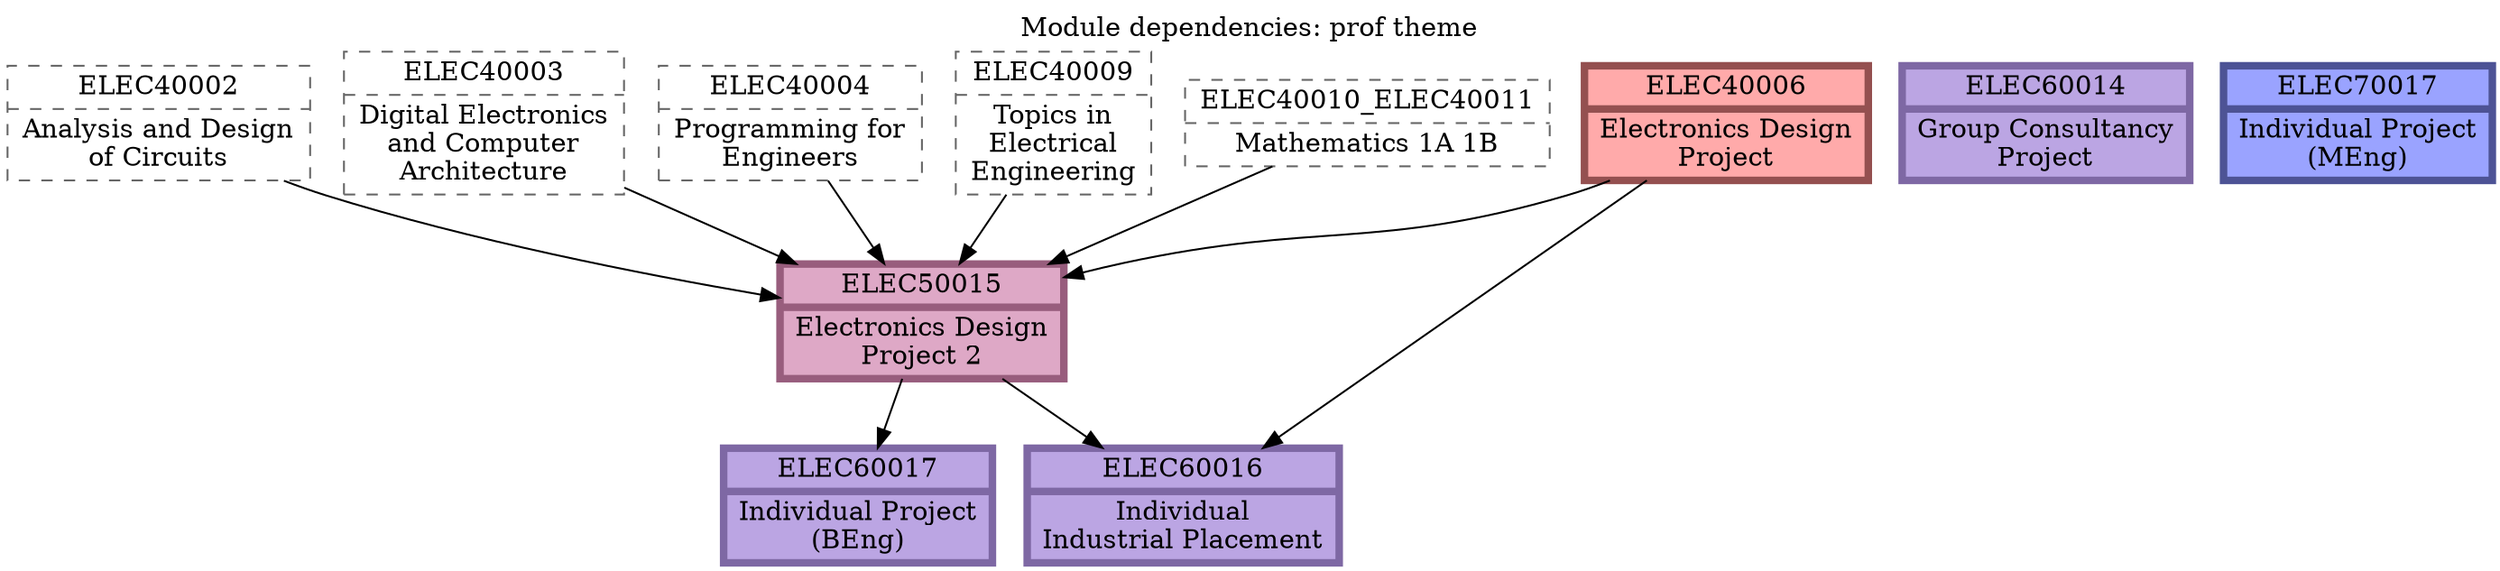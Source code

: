 // This is an auto-generated file. Don't edit this file; edit `modules.yml` instead.

digraph G {
  graph[root="root"];
  node[shape="record", style="filled"];

  node[color="#945050", fillcolor="#ffaaaa", penwidth=4, style="filled"];

  ELEC40006 [label="{ELEC40006 | Electronics Design\nProject}"];


  node[penwidth=1];


  node[color="#666666", fillcolor="#dddddd", style="dashed"];

  ELEC40002 [label="{ELEC40002 | Analysis and Design\nof Circuits}"];

  ELEC40003 [label="{ELEC40003 | Digital Electronics\nand Computer\nArchitecture}"];

  ELEC40004 [label="{ELEC40004 | Programming for\nEngineers}"];

  ELEC40009 [label="{ELEC40009 | Topics in\nElectrical\nEngineering}"];

  ELEC40010_ELEC40011 [label="{ELEC40010_ELEC40011 | Mathematics 1A 1B}"];

  node[color="#985d7d", fillcolor="#dea8c6", penwidth=4, style="filled"];

  ELEC50015 [label="{ELEC50015 | Electronics Design\nProject 2}"];
  ELEC40002 -> ELEC50015;
  ELEC40003 -> ELEC50015;
  ELEC40004 -> ELEC50015;
  ELEC40006 -> ELEC50015;
  ELEC40009 -> ELEC50015;
  ELEC40010_ELEC40011 -> ELEC50015;


  node[penwidth=1];


  node[color="#666666", fillcolor="#dddddd", style="dashed"];

  node[color="#7e68a4", fillcolor="#bba5e3", penwidth=4, style="filled"];

  ELEC60014 [label="{ELEC60014 | Group Consultancy\nProject}"];

  ELEC60016 [label="{ELEC60016 | Individual\nIndustrial Placement}"];
  ELEC40006 -> ELEC60016 [weight=0];
  ELEC50015 -> ELEC60016;

  ELEC60017 [label="{ELEC60017 | Individual Project\n(BEng)}"];
  ELEC50015 -> ELEC60017;


  node[penwidth=1];


  node[color="#666666", fillcolor="#dddddd", style="dashed"];

  node[color="#4d5395", fillcolor="#9aa3ff", penwidth=4, style="filled"];

  ELEC70017 [label="{ELEC70017 | Individual Project\n(MEng)}"];


  node[penwidth=1];


  node[color="#666666", fillcolor="#dddddd", style="dashed"];

  // title
  labelloc="t";
  label="Module dependencies: prof theme";
}
